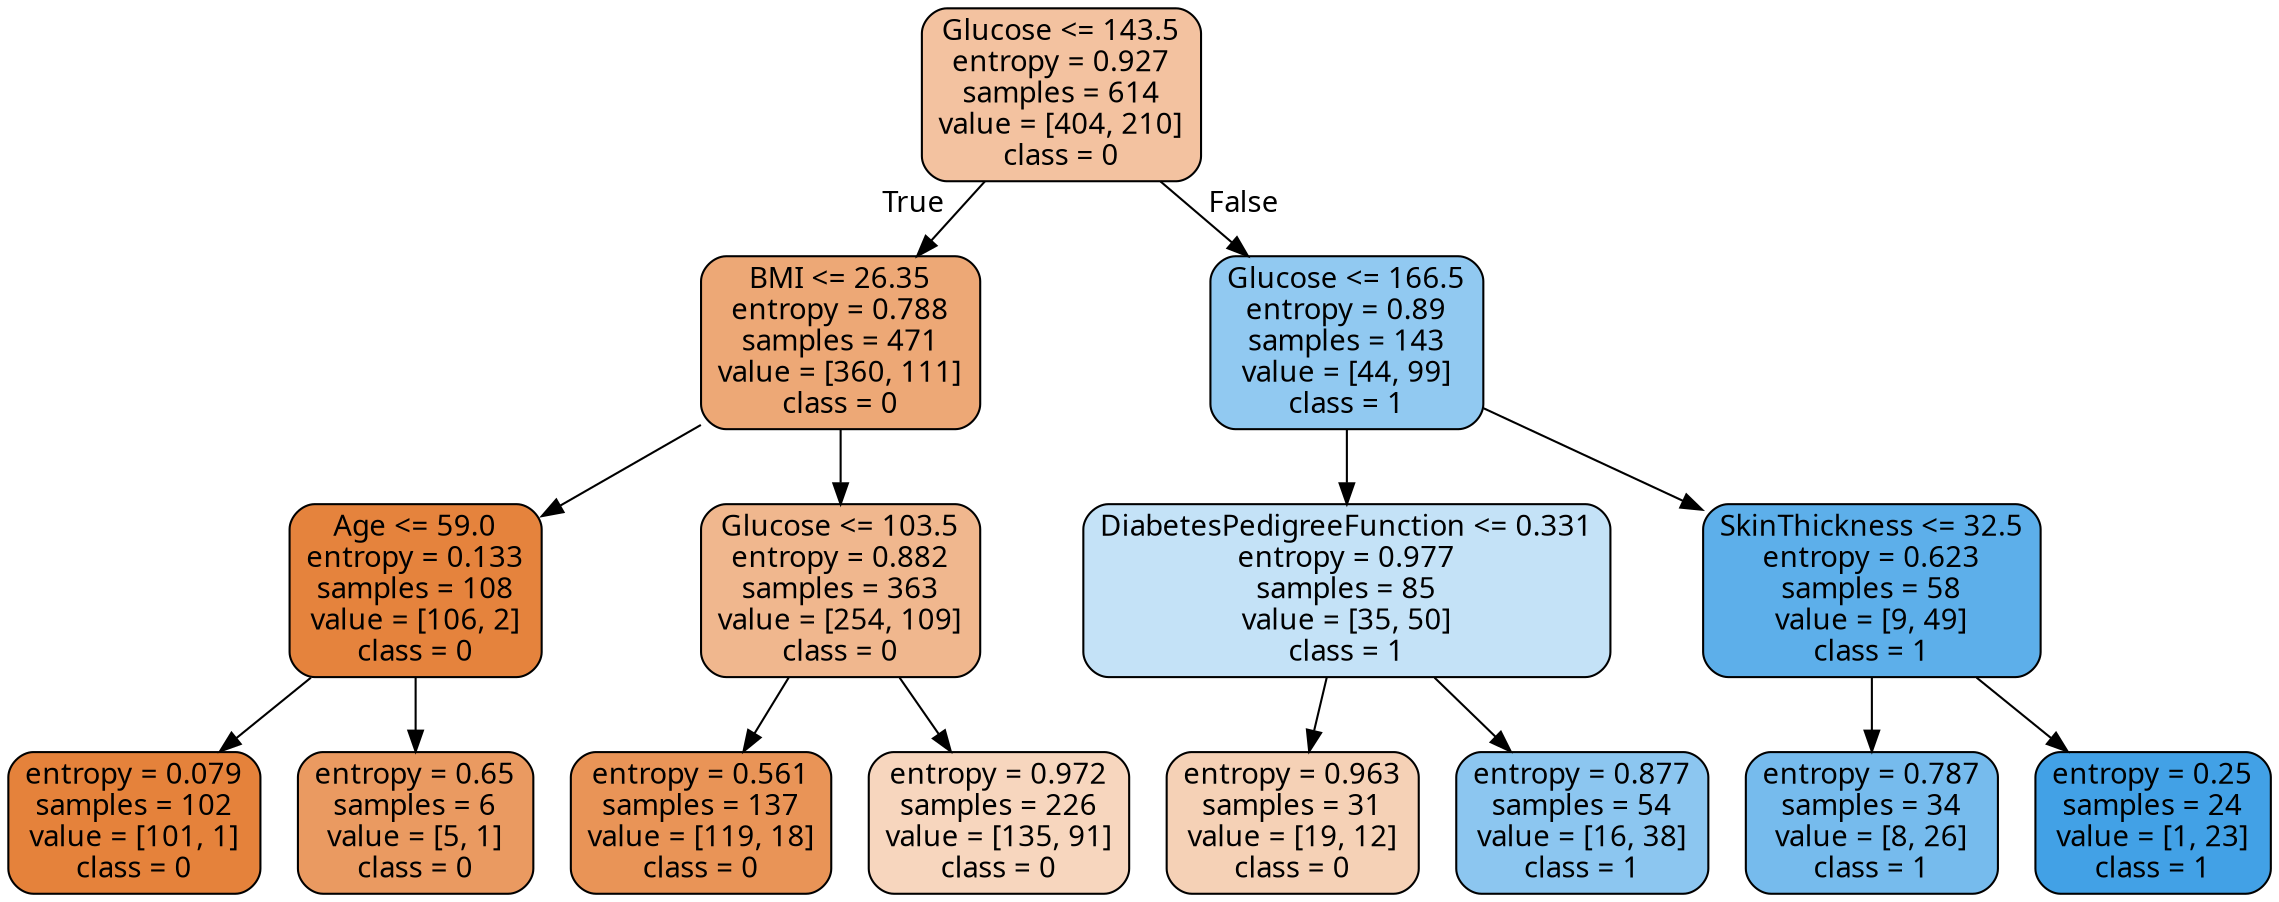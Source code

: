 digraph Tree {
node [shape=box, style="filled, rounded", color="black", fontname="Malgun Gothic"] ;
edge [fontname="Malgun Gothic"] ;
0 [label="Glucose <= 143.5\nentropy = 0.927\nsamples = 614\nvalue = [404, 210]\nclass = 0", fillcolor="#f3c2a0"] ;
1 [label="BMI <= 26.35\nentropy = 0.788\nsamples = 471\nvalue = [360, 111]\nclass = 0", fillcolor="#eda876"] ;
0 -> 1 [labeldistance=2.5, labelangle=45, headlabel="True"] ;
2 [label="Age <= 59.0\nentropy = 0.133\nsamples = 108\nvalue = [106, 2]\nclass = 0", fillcolor="#e5833d"] ;
1 -> 2 ;
3 [label="entropy = 0.079\nsamples = 102\nvalue = [101, 1]\nclass = 0", fillcolor="#e5823b"] ;
2 -> 3 ;
4 [label="entropy = 0.65\nsamples = 6\nvalue = [5, 1]\nclass = 0", fillcolor="#ea9a61"] ;
2 -> 4 ;
5 [label="Glucose <= 103.5\nentropy = 0.882\nsamples = 363\nvalue = [254, 109]\nclass = 0", fillcolor="#f0b78e"] ;
1 -> 5 ;
6 [label="entropy = 0.561\nsamples = 137\nvalue = [119, 18]\nclass = 0", fillcolor="#e99457"] ;
5 -> 6 ;
7 [label="entropy = 0.972\nsamples = 226\nvalue = [135, 91]\nclass = 0", fillcolor="#f7d6be"] ;
5 -> 7 ;
8 [label="Glucose <= 166.5\nentropy = 0.89\nsamples = 143\nvalue = [44, 99]\nclass = 1", fillcolor="#91c9f1"] ;
0 -> 8 [labeldistance=2.5, labelangle=-45, headlabel="False"] ;
9 [label="DiabetesPedigreeFunction <= 0.331\nentropy = 0.977\nsamples = 85\nvalue = [35, 50]\nclass = 1", fillcolor="#c4e2f7"] ;
8 -> 9 ;
10 [label="entropy = 0.963\nsamples = 31\nvalue = [19, 12]\nclass = 0", fillcolor="#f5d1b6"] ;
9 -> 10 ;
11 [label="entropy = 0.877\nsamples = 54\nvalue = [16, 38]\nclass = 1", fillcolor="#8cc6f0"] ;
9 -> 11 ;
12 [label="SkinThickness <= 32.5\nentropy = 0.623\nsamples = 58\nvalue = [9, 49]\nclass = 1", fillcolor="#5dafea"] ;
8 -> 12 ;
13 [label="entropy = 0.787\nsamples = 34\nvalue = [8, 26]\nclass = 1", fillcolor="#76bbed"] ;
12 -> 13 ;
14 [label="entropy = 0.25\nsamples = 24\nvalue = [1, 23]\nclass = 1", fillcolor="#42a1e6"] ;
12 -> 14 ;
}